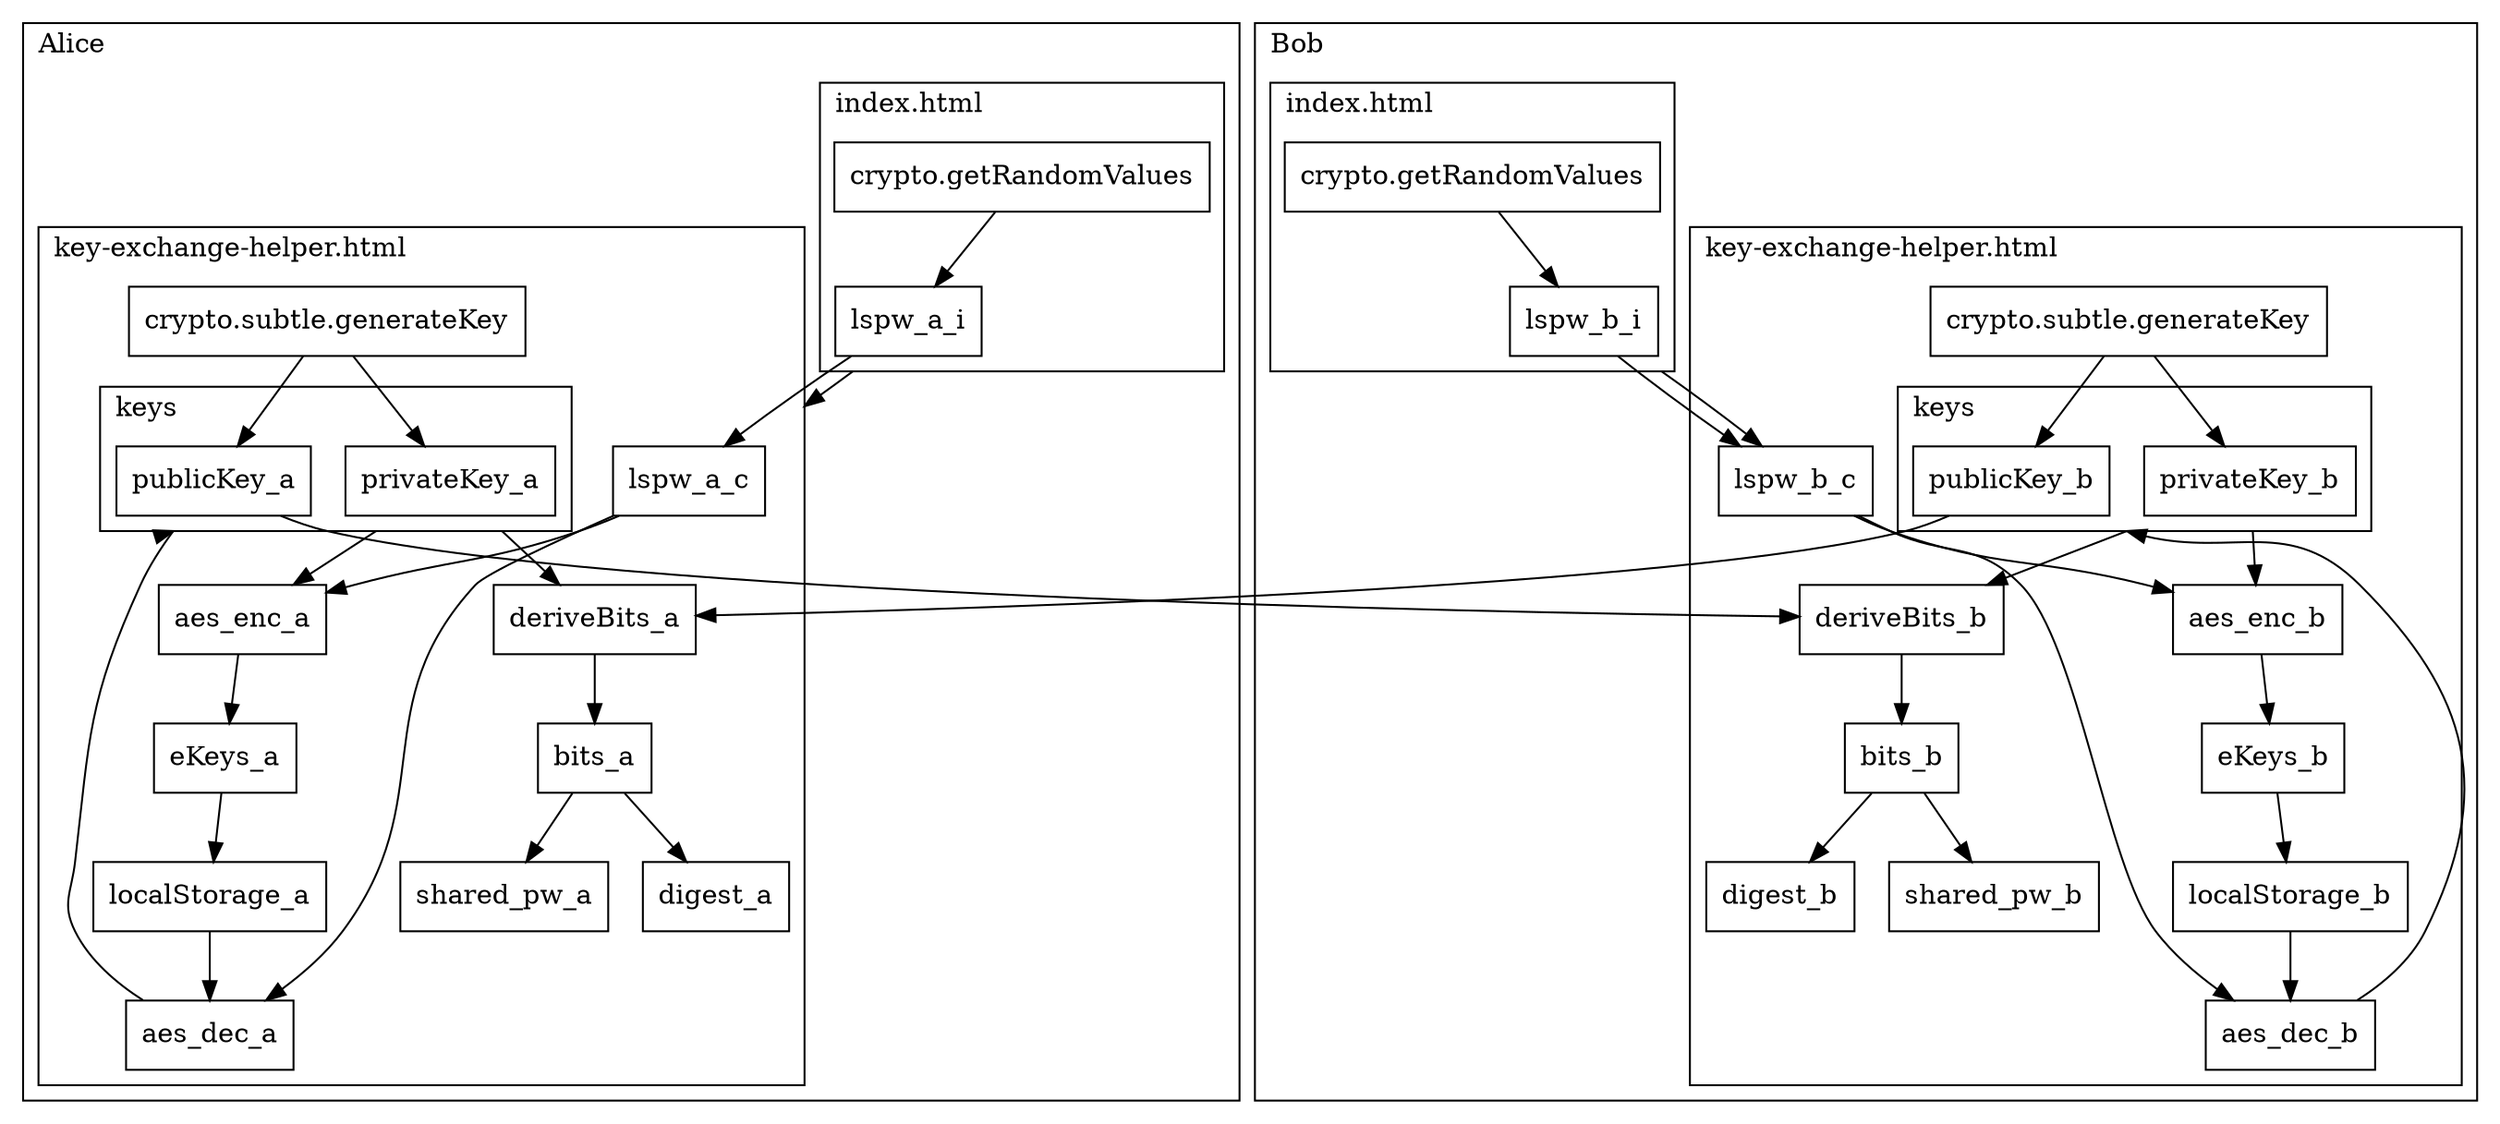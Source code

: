 digraph G {
  compound=true;
  graph [ dpi = 300];
  graph [labeljust=l]
  node [shape=box];
  subgraph cluster_alice {
    label = "Alice";
    subgraph cluster_a_index {
      label = "index.html";
      getRandomValues_a;
      lspw_a_i;
      getRandomValues_a[label="crypto.getRandomValues"];
    }
    subgraph cluster_keh {
      label = "key-exchange-helper.html";
      lspw_a_c;
      generateKey_a[label="crypto.subtle.generateKey"];
      subgraph cluster_keys_a{
        label = "keys";
        privateKey_a;
        publicKey_a;
      }
      eKeys_a;
      aes_enc_a;
      aes_dec_a;
      localStorage_a;
      deriveBits_a->bits_a;
      bits_a->digest_a;
      bits_a->shared_pw_a;
    }    
    getRandomValues_a->lspw_a_i;
    lspw_a_i->lspw_a_c;
    lspw_a_i->lspw_a_c[ ltail=cluster_a_index lhead=cluster_keh];
    generateKey_a->privateKey_a;
    generateKey_a->publicKey_a;
    privateKey_a->aes_enc_a->eKeys_a[ltail=cluster_keys_a];
    lspw_a_c->aes_enc_a;
    eKeys_a->localStorage_a;
    localStorage_a->aes_dec_a;
    lspw_a_c->aes_dec_a;
    aes_dec_a->publicKey_a[lhead=cluster_keys_a];
  }
  subgraph cluster_bob {
    label = "Bob";
    subgraph cluster_b_index {
      label = "index.html";
      getRandomValues_b;
      lspw_b_i;
      getRandomValues_b[label="crypto.getRandomValues"];
    }
    subgraph cluster_keh {
      label = "key-exchange-helper.html";
      lspw_b_c;
      generateKey_b[label="crypto.subtle.generateKey"];
      subgraph cluster_keys_b{
        label = "keys";
        privateKey_b;
        publicKey_b;
      }
      eKeys_b;
      aes_enc_b;
      aes_dec_b;
      localStorage_b;
      deriveBits_b->bits_b;
      bits_b->digest_b;
      bits_b->shared_pw_b;
    }
    getRandomValues_b->lspw_b_i;
    lspw_b_i->lspw_b_c;
    lspw_b_i->lspw_b_c[ ltail=cluster_b_index lhead=cluster_keh];
    generateKey_b->privateKey_b;
    generateKey_b->publicKey_b;
    privateKey_b->aes_enc_b->eKeys_b[ltail=cluster_keys_b];
    lspw_b_c->aes_enc_b;
    eKeys_b->localStorage_b;
    localStorage_b->aes_dec_b;
    lspw_b_c->aes_dec_b;
    aes_dec_b->publicKey_b[lhead=cluster_keys_b];
  }
  privateKey_a->deriveBits_a[ltail=cluster_keys_a];
  publicKey_b->deriveBits_a;

  privateKey_b->deriveBits_b[ltail=cluster_keys_b];
  publicKey_a->deriveBits_b;

}